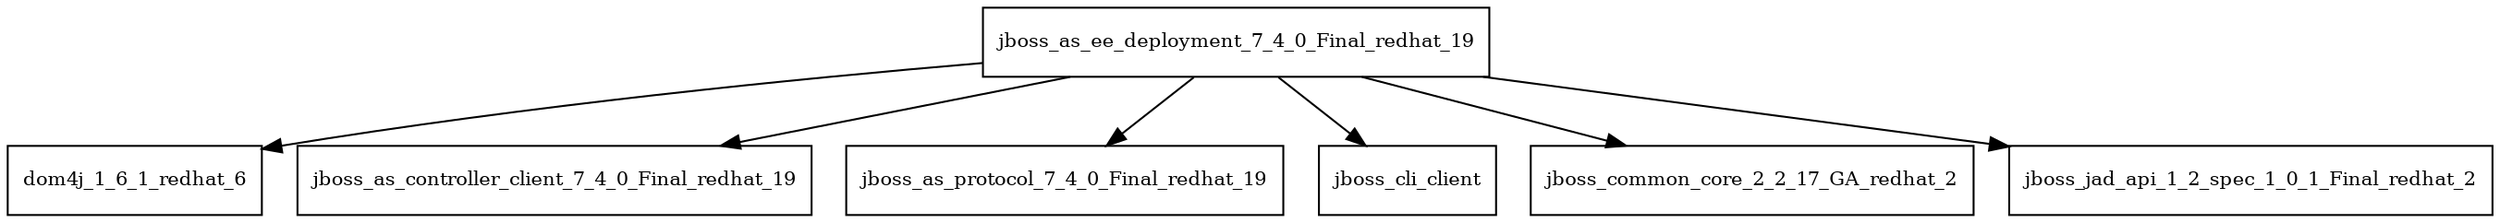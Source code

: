 digraph jboss_as_ee_deployment_7_4_0_Final_redhat_19_dependencies {
  node [shape = box, fontsize=10.0];
  jboss_as_ee_deployment_7_4_0_Final_redhat_19 -> dom4j_1_6_1_redhat_6;
  jboss_as_ee_deployment_7_4_0_Final_redhat_19 -> jboss_as_controller_client_7_4_0_Final_redhat_19;
  jboss_as_ee_deployment_7_4_0_Final_redhat_19 -> jboss_as_protocol_7_4_0_Final_redhat_19;
  jboss_as_ee_deployment_7_4_0_Final_redhat_19 -> jboss_cli_client;
  jboss_as_ee_deployment_7_4_0_Final_redhat_19 -> jboss_common_core_2_2_17_GA_redhat_2;
  jboss_as_ee_deployment_7_4_0_Final_redhat_19 -> jboss_jad_api_1_2_spec_1_0_1_Final_redhat_2;
}
